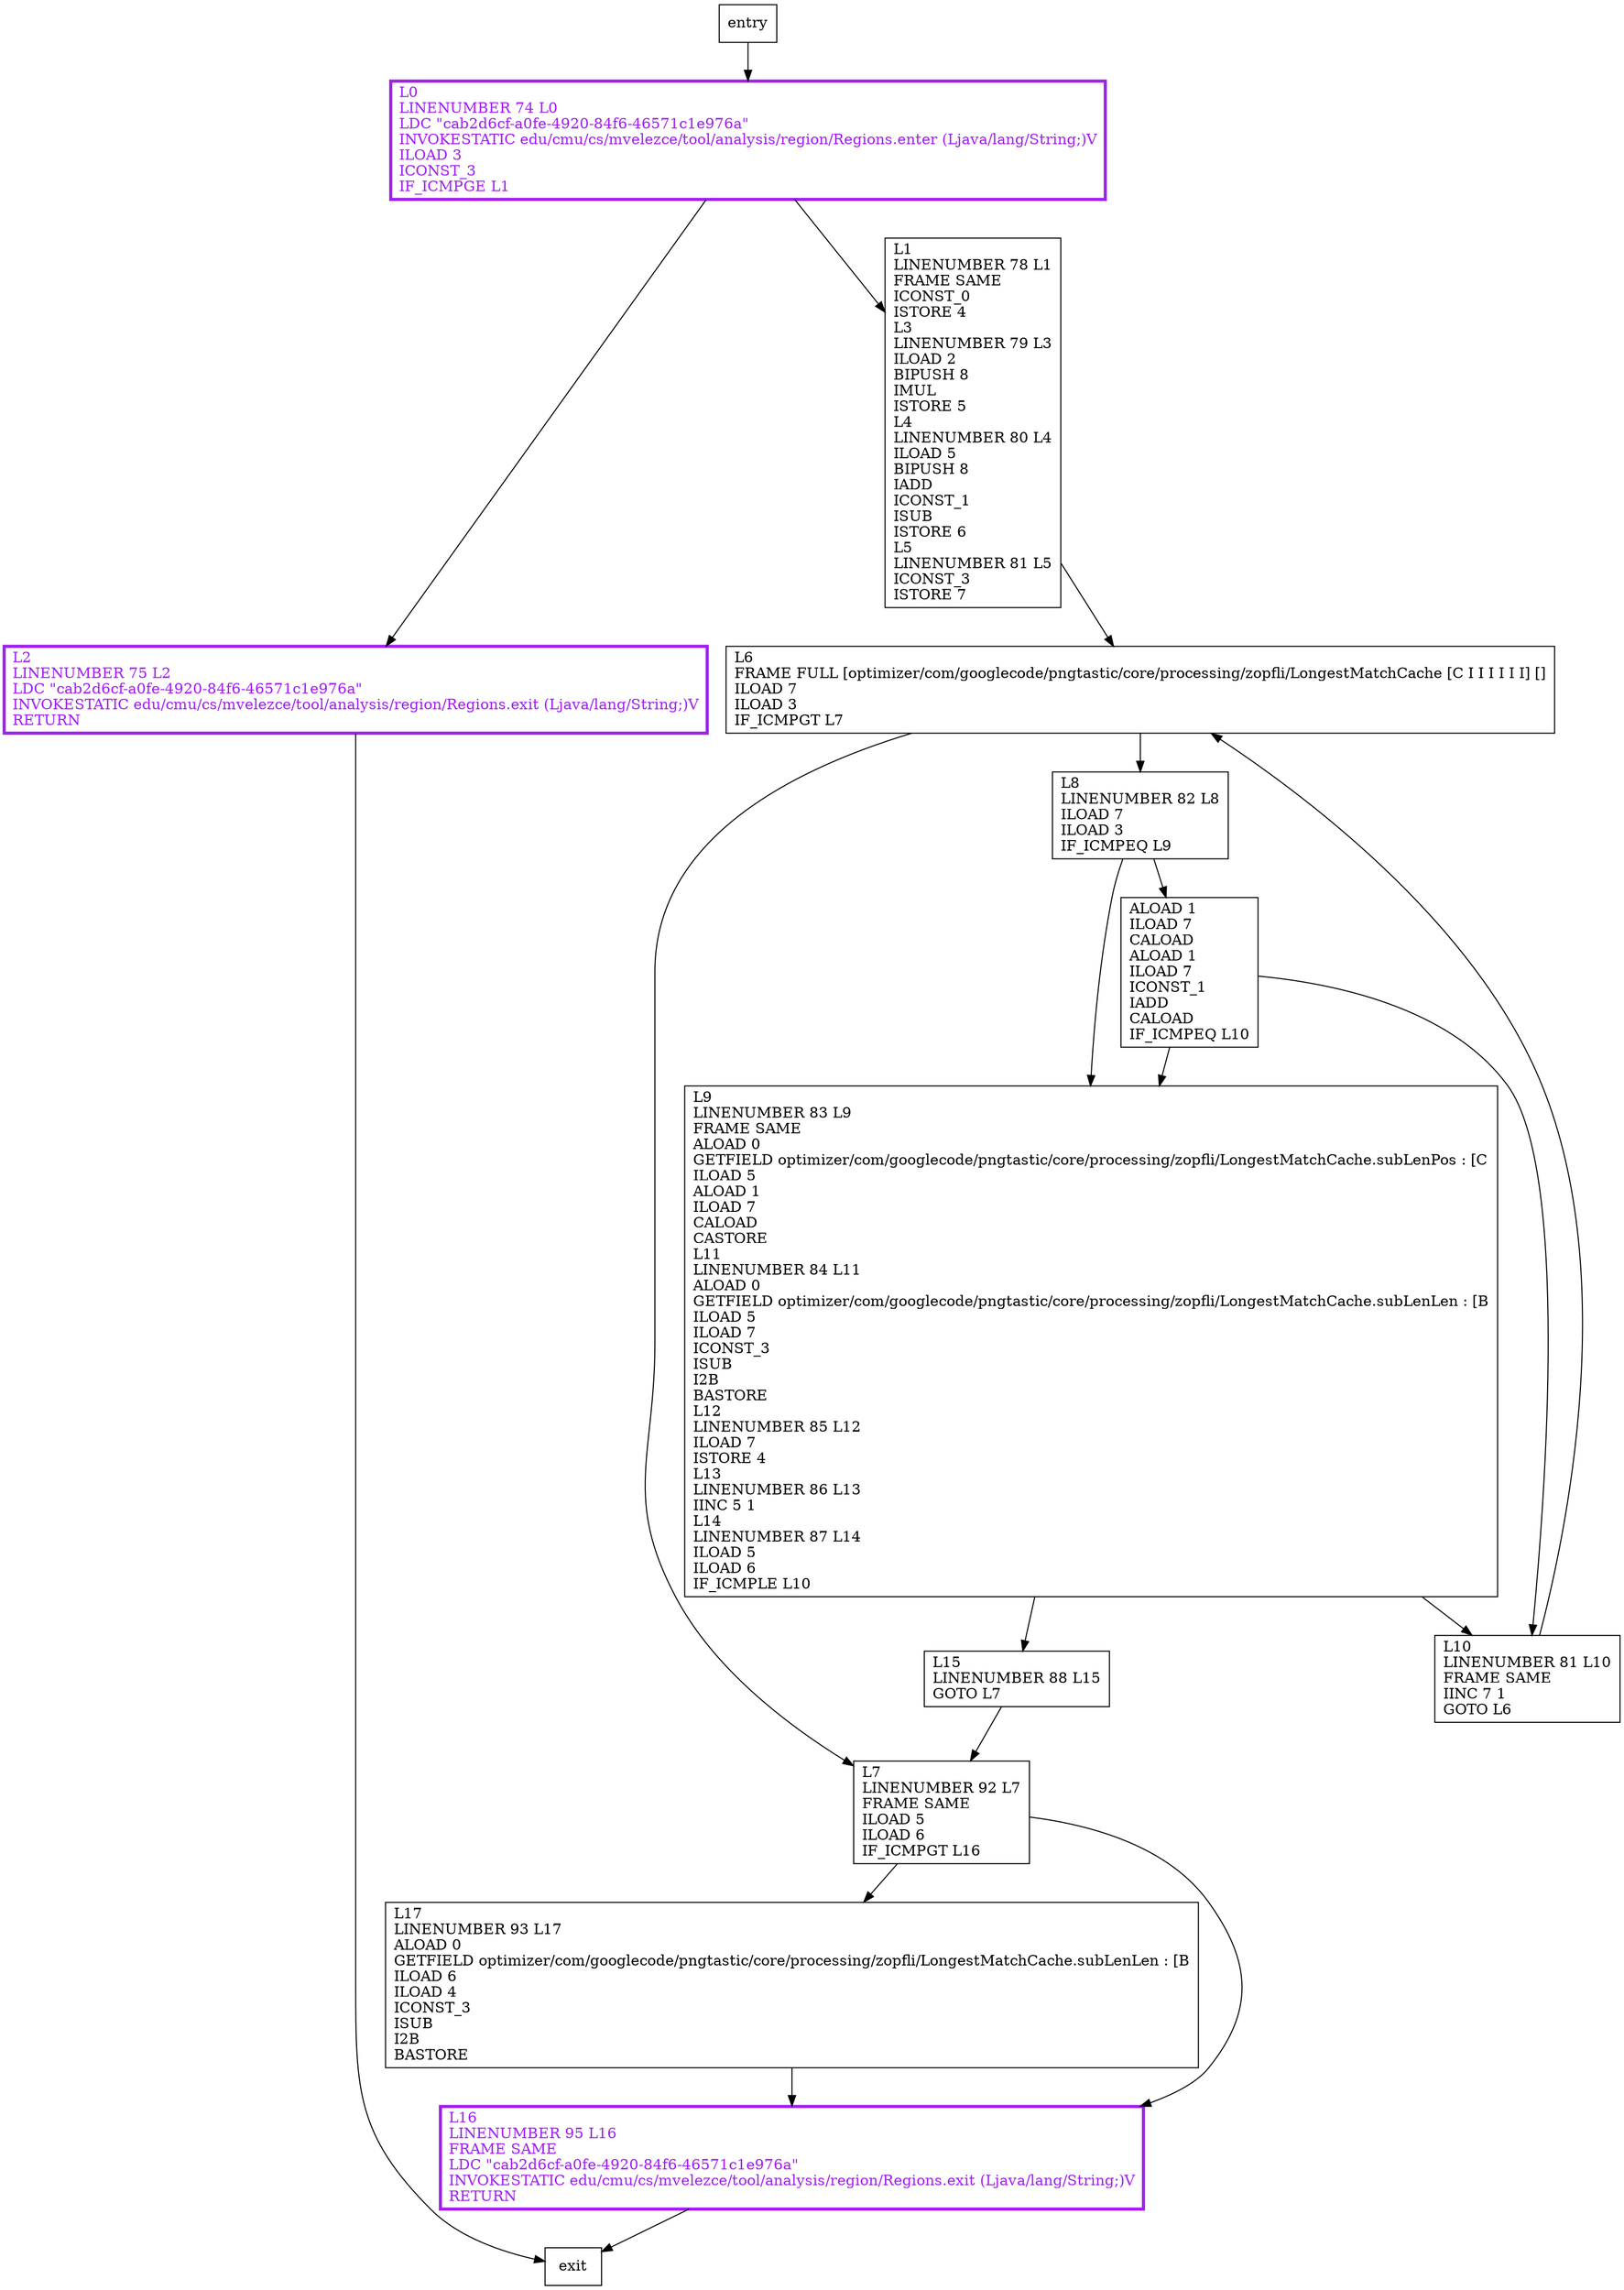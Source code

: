 digraph subLenToCache {
node [shape=record];
1799256738 [label="L15\lLINENUMBER 88 L15\lGOTO L7\l"];
1421278137 [label="L16\lLINENUMBER 95 L16\lFRAME SAME\lLDC \"cab2d6cf-a0fe-4920-84f6-46571c1e976a\"\lINVOKESTATIC edu/cmu/cs/mvelezce/tool/analysis/region/Regions.exit (Ljava/lang/String;)V\lRETURN\l"];
1566960083 [label="L0\lLINENUMBER 74 L0\lLDC \"cab2d6cf-a0fe-4920-84f6-46571c1e976a\"\lINVOKESTATIC edu/cmu/cs/mvelezce/tool/analysis/region/Regions.enter (Ljava/lang/String;)V\lILOAD 3\lICONST_3\lIF_ICMPGE L1\l"];
542064456 [label="L2\lLINENUMBER 75 L2\lLDC \"cab2d6cf-a0fe-4920-84f6-46571c1e976a\"\lINVOKESTATIC edu/cmu/cs/mvelezce/tool/analysis/region/Regions.exit (Ljava/lang/String;)V\lRETURN\l"];
181181137 [label="L9\lLINENUMBER 83 L9\lFRAME SAME\lALOAD 0\lGETFIELD optimizer/com/googlecode/pngtastic/core/processing/zopfli/LongestMatchCache.subLenPos : [C\lILOAD 5\lALOAD 1\lILOAD 7\lCALOAD\lCASTORE\lL11\lLINENUMBER 84 L11\lALOAD 0\lGETFIELD optimizer/com/googlecode/pngtastic/core/processing/zopfli/LongestMatchCache.subLenLen : [B\lILOAD 5\lILOAD 7\lICONST_3\lISUB\lI2B\lBASTORE\lL12\lLINENUMBER 85 L12\lILOAD 7\lISTORE 4\lL13\lLINENUMBER 86 L13\lIINC 5 1\lL14\lLINENUMBER 87 L14\lILOAD 5\lILOAD 6\lIF_ICMPLE L10\l"];
1403015615 [label="ALOAD 1\lILOAD 7\lCALOAD\lALOAD 1\lILOAD 7\lICONST_1\lIADD\lCALOAD\lIF_ICMPEQ L10\l"];
719270453 [label="L7\lLINENUMBER 92 L7\lFRAME SAME\lILOAD 5\lILOAD 6\lIF_ICMPGT L16\l"];
12427108 [label="L10\lLINENUMBER 81 L10\lFRAME SAME\lIINC 7 1\lGOTO L6\l"];
88764166 [label="L6\lFRAME FULL [optimizer/com/googlecode/pngtastic/core/processing/zopfli/LongestMatchCache [C I I I I I I] []\lILOAD 7\lILOAD 3\lIF_ICMPGT L7\l"];
192625769 [label="L1\lLINENUMBER 78 L1\lFRAME SAME\lICONST_0\lISTORE 4\lL3\lLINENUMBER 79 L3\lILOAD 2\lBIPUSH 8\lIMUL\lISTORE 5\lL4\lLINENUMBER 80 L4\lILOAD 5\lBIPUSH 8\lIADD\lICONST_1\lISUB\lISTORE 6\lL5\lLINENUMBER 81 L5\lICONST_3\lISTORE 7\l"];
949750004 [label="L17\lLINENUMBER 93 L17\lALOAD 0\lGETFIELD optimizer/com/googlecode/pngtastic/core/processing/zopfli/LongestMatchCache.subLenLen : [B\lILOAD 6\lILOAD 4\lICONST_3\lISUB\lI2B\lBASTORE\l"];
1476820428 [label="L8\lLINENUMBER 82 L8\lILOAD 7\lILOAD 3\lIF_ICMPEQ L9\l"];
entry;
exit;
1566960083 -> 542064456;
1566960083 -> 192625769;
542064456 -> exit;
181181137 -> 1799256738;
181181137 -> 12427108;
719270453 -> 1421278137;
719270453 -> 949750004;
12427108 -> 88764166;
1476820428 -> 181181137;
1476820428 -> 1403015615;
1799256738 -> 719270453;
1421278137 -> exit;
entry -> 1566960083;
1403015615 -> 181181137;
1403015615 -> 12427108;
88764166 -> 719270453;
88764166 -> 1476820428;
192625769 -> 88764166;
949750004 -> 1421278137;
1421278137[fontcolor="purple", penwidth=3, color="purple"];
1566960083[fontcolor="purple", penwidth=3, color="purple"];
542064456[fontcolor="purple", penwidth=3, color="purple"];
}
